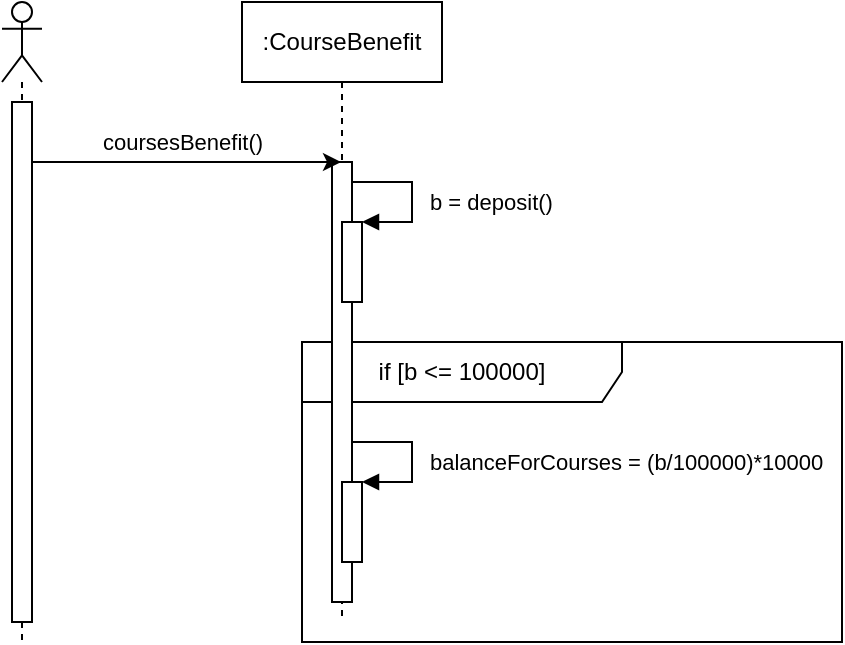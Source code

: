 <mxfile version="14.5.7" type="device"><diagram id="KAQh7Qg2sPx19R5L-vQH" name="Page-1"><mxGraphModel dx="1422" dy="705" grid="1" gridSize="10" guides="1" tooltips="1" connect="1" arrows="1" fold="1" page="1" pageScale="1" pageWidth="827" pageHeight="1169" math="0" shadow="0"><root><mxCell id="0"/><mxCell id="1" parent="0"/><mxCell id="CRpUrQLW4OPy21B8L_YI-6" value="if [b &amp;lt;= 100000]" style="shape=umlFrame;whiteSpace=wrap;html=1;width=160;height=30;" vertex="1" parent="1"><mxGeometry x="200" y="210" width="270" height="150" as="geometry"/></mxCell><mxCell id="CRpUrQLW4OPy21B8L_YI-1" value="" style="shape=umlLifeline;participant=umlActor;perimeter=lifelinePerimeter;whiteSpace=wrap;html=1;container=1;collapsible=0;recursiveResize=0;verticalAlign=top;spacingTop=36;outlineConnect=0;" vertex="1" parent="1"><mxGeometry x="50" y="40" width="20" height="320" as="geometry"/></mxCell><mxCell id="CRpUrQLW4OPy21B8L_YI-2" value="" style="html=1;points=[];perimeter=orthogonalPerimeter;" vertex="1" parent="CRpUrQLW4OPy21B8L_YI-1"><mxGeometry x="5" y="50" width="10" height="260" as="geometry"/></mxCell><mxCell id="CRpUrQLW4OPy21B8L_YI-3" value=":CourseBenefit" style="shape=umlLifeline;perimeter=lifelinePerimeter;whiteSpace=wrap;html=1;container=1;collapsible=0;recursiveResize=0;outlineConnect=0;" vertex="1" parent="1"><mxGeometry x="170" y="40" width="100" height="310" as="geometry"/></mxCell><mxCell id="CRpUrQLW4OPy21B8L_YI-4" value="" style="html=1;points=[];perimeter=orthogonalPerimeter;" vertex="1" parent="CRpUrQLW4OPy21B8L_YI-3"><mxGeometry x="45" y="80" width="10" height="220" as="geometry"/></mxCell><mxCell id="CRpUrQLW4OPy21B8L_YI-7" value="" style="html=1;points=[];perimeter=orthogonalPerimeter;" vertex="1" parent="CRpUrQLW4OPy21B8L_YI-3"><mxGeometry x="50" y="110" width="10" height="40" as="geometry"/></mxCell><mxCell id="CRpUrQLW4OPy21B8L_YI-8" value="b = deposit()" style="edgeStyle=orthogonalEdgeStyle;html=1;align=left;spacingLeft=2;endArrow=block;rounded=0;entryX=1;entryY=0;" edge="1" target="CRpUrQLW4OPy21B8L_YI-7" parent="CRpUrQLW4OPy21B8L_YI-3"><mxGeometry x="0.263" y="5" relative="1" as="geometry"><mxPoint x="55" y="110" as="sourcePoint"/><Array as="points"><mxPoint x="55" y="90"/><mxPoint x="85" y="90"/><mxPoint x="85" y="110"/><mxPoint x="60" y="110"/></Array><mxPoint as="offset"/></mxGeometry></mxCell><mxCell id="CRpUrQLW4OPy21B8L_YI-9" value="" style="html=1;points=[];perimeter=orthogonalPerimeter;" vertex="1" parent="CRpUrQLW4OPy21B8L_YI-3"><mxGeometry x="50" y="240" width="10" height="40" as="geometry"/></mxCell><mxCell id="CRpUrQLW4OPy21B8L_YI-10" value="balanceForCourses = (b/100000)*10000" style="edgeStyle=orthogonalEdgeStyle;html=1;align=left;spacingLeft=2;endArrow=block;rounded=0;entryX=1;entryY=0;" edge="1" target="CRpUrQLW4OPy21B8L_YI-9" parent="CRpUrQLW4OPy21B8L_YI-3"><mxGeometry x="0.263" y="5" relative="1" as="geometry"><mxPoint x="55" y="240" as="sourcePoint"/><Array as="points"><mxPoint x="55" y="220"/><mxPoint x="85" y="220"/><mxPoint x="85" y="240"/><mxPoint x="60" y="240"/></Array><mxPoint as="offset"/></mxGeometry></mxCell><mxCell id="CRpUrQLW4OPy21B8L_YI-5" value="coursesBenefit()" style="edgeStyle=orthogonalEdgeStyle;rounded=0;orthogonalLoop=1;jettySize=auto;html=1;" edge="1" parent="1" source="CRpUrQLW4OPy21B8L_YI-2" target="CRpUrQLW4OPy21B8L_YI-3"><mxGeometry x="-0.029" y="10" relative="1" as="geometry"><Array as="points"><mxPoint x="140" y="120"/><mxPoint x="140" y="120"/></Array><mxPoint as="offset"/></mxGeometry></mxCell></root></mxGraphModel></diagram></mxfile>